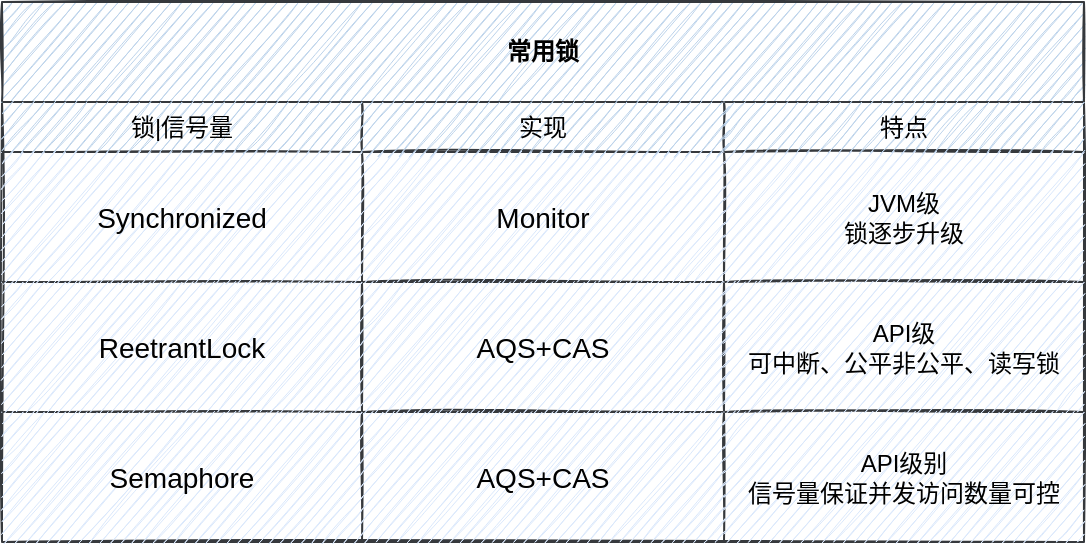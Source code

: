 <mxfile version="14.4.9" type="github">
  <diagram id="8ZTIeMQ5RiyjxswMkLOl" name="第 1 页">
    <mxGraphModel dx="1302" dy="663" grid="1" gridSize="10" guides="1" tooltips="1" connect="1" arrows="1" fold="1" page="1" pageScale="1" pageWidth="827" pageHeight="1169" math="0" shadow="0">
      <root>
        <mxCell id="0" />
        <mxCell id="1" parent="0" />
        <mxCell id="akBa_zia7UMdvYz5hsV4-28" value="常用锁" style="shape=table;html=1;whiteSpace=wrap;startSize=50;container=1;collapsible=0;childLayout=tableLayout;fontStyle=1;align=center;sketch=1;strokeColor=#36393d;fillColor=#BCD3EB;" vertex="1" parent="1">
          <mxGeometry x="159" y="220" width="541" height="270" as="geometry" />
        </mxCell>
        <mxCell id="akBa_zia7UMdvYz5hsV4-29" value="" style="shape=partialRectangle;html=1;whiteSpace=wrap;collapsible=0;dropTarget=0;pointerEvents=0;fillColor=none;top=0;left=0;bottom=0;right=0;points=[[0,0.5],[1,0.5]];portConstraint=eastwest;" vertex="1" parent="akBa_zia7UMdvYz5hsV4-28">
          <mxGeometry y="50" width="541" height="25" as="geometry" />
        </mxCell>
        <mxCell id="akBa_zia7UMdvYz5hsV4-30" value="锁|信号量" style="shape=partialRectangle;html=1;whiteSpace=wrap;connectable=0;top=0;left=0;bottom=0;right=0;overflow=hidden;strokeColor=#36393d;sketch=1;fillColor=#BCD3EB;" vertex="1" parent="akBa_zia7UMdvYz5hsV4-29">
          <mxGeometry width="180" height="25" as="geometry" />
        </mxCell>
        <mxCell id="akBa_zia7UMdvYz5hsV4-31" value="实现" style="shape=partialRectangle;html=1;whiteSpace=wrap;connectable=0;top=0;left=0;bottom=0;right=0;overflow=hidden;strokeColor=#36393d;sketch=1;fillColor=#BCD3EB;" vertex="1" parent="akBa_zia7UMdvYz5hsV4-29">
          <mxGeometry x="180" width="181" height="25" as="geometry" />
        </mxCell>
        <mxCell id="akBa_zia7UMdvYz5hsV4-32" value="特点" style="shape=partialRectangle;html=1;whiteSpace=wrap;connectable=0;top=0;left=0;bottom=0;right=0;overflow=hidden;strokeColor=#36393d;sketch=1;fillColor=#BCD3EB;" vertex="1" parent="akBa_zia7UMdvYz5hsV4-29">
          <mxGeometry x="361" width="180" height="25" as="geometry" />
        </mxCell>
        <mxCell id="akBa_zia7UMdvYz5hsV4-33" value="" style="shape=partialRectangle;html=1;whiteSpace=wrap;collapsible=0;dropTarget=0;pointerEvents=0;fillColor=none;top=0;left=0;bottom=0;right=0;points=[[0,0.5],[1,0.5]];portConstraint=eastwest;" vertex="1" parent="akBa_zia7UMdvYz5hsV4-28">
          <mxGeometry y="75" width="541" height="65" as="geometry" />
        </mxCell>
        <mxCell id="akBa_zia7UMdvYz5hsV4-34" value="&lt;span style=&quot;color: rgb(1, 1, 1); font-size: 14px; text-align: left;&quot;&gt;Synchronized&lt;/span&gt;" style="shape=partialRectangle;html=1;whiteSpace=wrap;connectable=0;fillColor=#dae8fc;top=0;left=0;bottom=0;right=0;overflow=hidden;fontSize=14;fontStyle=0;labelBorderColor=none;strokeColor=#6c8ebf;sketch=1;" vertex="1" parent="akBa_zia7UMdvYz5hsV4-33">
          <mxGeometry width="180" height="65" as="geometry" />
        </mxCell>
        <mxCell id="akBa_zia7UMdvYz5hsV4-35" value="&lt;span style=&quot;color: rgb(1, 1, 1); font-size: 14px; text-align: left;&quot;&gt;Monitor&lt;/span&gt;" style="shape=partialRectangle;html=1;whiteSpace=wrap;connectable=0;fillColor=#dae8fc;top=0;left=0;bottom=0;right=0;overflow=hidden;fontSize=14;fontStyle=0;labelBorderColor=none;strokeColor=#6c8ebf;sketch=1;" vertex="1" parent="akBa_zia7UMdvYz5hsV4-33">
          <mxGeometry x="180" width="181" height="65" as="geometry" />
        </mxCell>
        <mxCell id="akBa_zia7UMdvYz5hsV4-36" value="JVM级&lt;br&gt;锁逐步升级" style="shape=partialRectangle;html=1;whiteSpace=wrap;connectable=0;fillColor=#dae8fc;top=0;left=0;bottom=0;right=0;overflow=hidden;strokeColor=#6c8ebf;sketch=1;" vertex="1" parent="akBa_zia7UMdvYz5hsV4-33">
          <mxGeometry x="361" width="180" height="65" as="geometry" />
        </mxCell>
        <mxCell id="akBa_zia7UMdvYz5hsV4-37" value="" style="shape=partialRectangle;html=1;whiteSpace=wrap;collapsible=0;dropTarget=0;pointerEvents=0;fillColor=none;top=0;left=0;bottom=0;right=0;points=[[0,0.5],[1,0.5]];portConstraint=eastwest;" vertex="1" parent="akBa_zia7UMdvYz5hsV4-28">
          <mxGeometry y="140" width="541" height="65" as="geometry" />
        </mxCell>
        <mxCell id="akBa_zia7UMdvYz5hsV4-38" value="&lt;span style=&quot;color: rgb(1, 1, 1); font-size: 14px; text-align: left;&quot;&gt;ReetrantLock&lt;/span&gt;" style="shape=partialRectangle;html=1;whiteSpace=wrap;connectable=0;fillColor=#dae8fc;top=0;left=0;bottom=0;right=0;overflow=hidden;fontSize=14;fontStyle=0;labelBorderColor=none;strokeColor=#6c8ebf;sketch=1;" vertex="1" parent="akBa_zia7UMdvYz5hsV4-37">
          <mxGeometry width="180" height="65" as="geometry" />
        </mxCell>
        <mxCell id="akBa_zia7UMdvYz5hsV4-39" value="&lt;span style=&quot;color: rgb(1, 1, 1); font-size: 14px; text-align: left;&quot;&gt;AQS+CAS&lt;/span&gt;" style="shape=partialRectangle;html=1;whiteSpace=wrap;connectable=0;fillColor=#dae8fc;top=0;left=0;bottom=0;right=0;overflow=hidden;fontSize=14;fontStyle=0;labelBorderColor=none;strokeColor=#6c8ebf;sketch=1;" vertex="1" parent="akBa_zia7UMdvYz5hsV4-37">
          <mxGeometry x="180" width="181" height="65" as="geometry" />
        </mxCell>
        <mxCell id="akBa_zia7UMdvYz5hsV4-40" value="API级&lt;br&gt;可中断、公平非公平、读写锁" style="shape=partialRectangle;html=1;whiteSpace=wrap;connectable=0;fillColor=#dae8fc;top=0;left=0;bottom=0;right=0;overflow=hidden;strokeColor=#6c8ebf;sketch=1;" vertex="1" parent="akBa_zia7UMdvYz5hsV4-37">
          <mxGeometry x="361" width="180" height="65" as="geometry" />
        </mxCell>
        <mxCell id="akBa_zia7UMdvYz5hsV4-41" style="shape=partialRectangle;html=1;whiteSpace=wrap;collapsible=0;dropTarget=0;pointerEvents=0;fillColor=none;top=0;left=0;bottom=0;right=0;points=[[0,0.5],[1,0.5]];portConstraint=eastwest;" vertex="1" parent="akBa_zia7UMdvYz5hsV4-28">
          <mxGeometry y="205" width="541" height="65" as="geometry" />
        </mxCell>
        <mxCell id="akBa_zia7UMdvYz5hsV4-42" value="&lt;span style=&quot;color: rgb(1, 1, 1); font-size: 14px; text-align: left;&quot;&gt;Semaphore&lt;/span&gt;" style="shape=partialRectangle;html=1;whiteSpace=wrap;connectable=0;fillColor=#dae8fc;top=0;left=0;bottom=0;right=0;overflow=hidden;fontSize=14;fontStyle=0;labelBorderColor=none;strokeColor=#6c8ebf;sketch=1;" vertex="1" parent="akBa_zia7UMdvYz5hsV4-41">
          <mxGeometry width="180" height="65" as="geometry" />
        </mxCell>
        <mxCell id="akBa_zia7UMdvYz5hsV4-43" value="&lt;span style=&quot;color: rgb(1, 1, 1); font-size: 14px; text-align: left;&quot;&gt;AQS+CA&lt;/span&gt;&lt;span style=&quot;color: rgb(1, 1, 1); font-size: 14px; text-align: left;&quot;&gt;S&lt;/span&gt;" style="shape=partialRectangle;html=1;whiteSpace=wrap;connectable=0;fillColor=#dae8fc;top=0;left=0;bottom=0;right=0;overflow=hidden;fontSize=14;fontStyle=0;labelBorderColor=none;strokeColor=#6c8ebf;sketch=1;" vertex="1" parent="akBa_zia7UMdvYz5hsV4-41">
          <mxGeometry x="180" width="181" height="65" as="geometry" />
        </mxCell>
        <mxCell id="akBa_zia7UMdvYz5hsV4-44" value="API级别&lt;br&gt;信号量保证并发访问数量可控" style="shape=partialRectangle;html=1;whiteSpace=wrap;connectable=0;fillColor=#dae8fc;top=0;left=0;bottom=0;right=0;overflow=hidden;strokeColor=#6c8ebf;sketch=1;" vertex="1" parent="akBa_zia7UMdvYz5hsV4-41">
          <mxGeometry x="361" width="180" height="65" as="geometry" />
        </mxCell>
      </root>
    </mxGraphModel>
  </diagram>
</mxfile>
